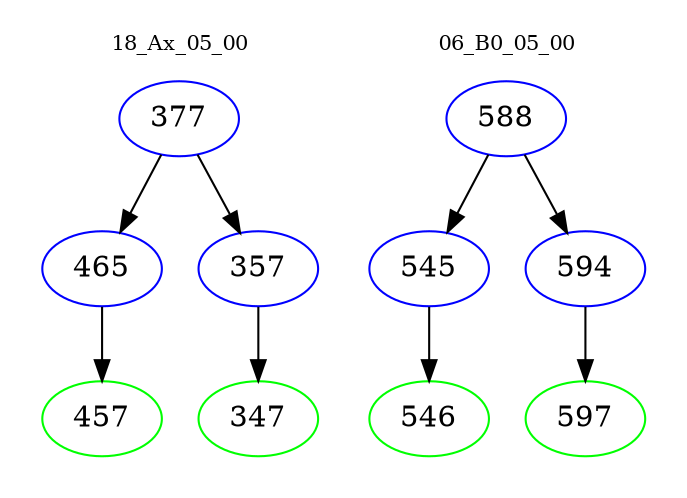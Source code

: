 digraph{
subgraph cluster_0 {
color = white
label = "18_Ax_05_00";
fontsize=10;
T0_377 [label="377", color="blue"]
T0_377 -> T0_465 [color="black"]
T0_465 [label="465", color="blue"]
T0_465 -> T0_457 [color="black"]
T0_457 [label="457", color="green"]
T0_377 -> T0_357 [color="black"]
T0_357 [label="357", color="blue"]
T0_357 -> T0_347 [color="black"]
T0_347 [label="347", color="green"]
}
subgraph cluster_1 {
color = white
label = "06_B0_05_00";
fontsize=10;
T1_588 [label="588", color="blue"]
T1_588 -> T1_545 [color="black"]
T1_545 [label="545", color="blue"]
T1_545 -> T1_546 [color="black"]
T1_546 [label="546", color="green"]
T1_588 -> T1_594 [color="black"]
T1_594 [label="594", color="blue"]
T1_594 -> T1_597 [color="black"]
T1_597 [label="597", color="green"]
}
}
